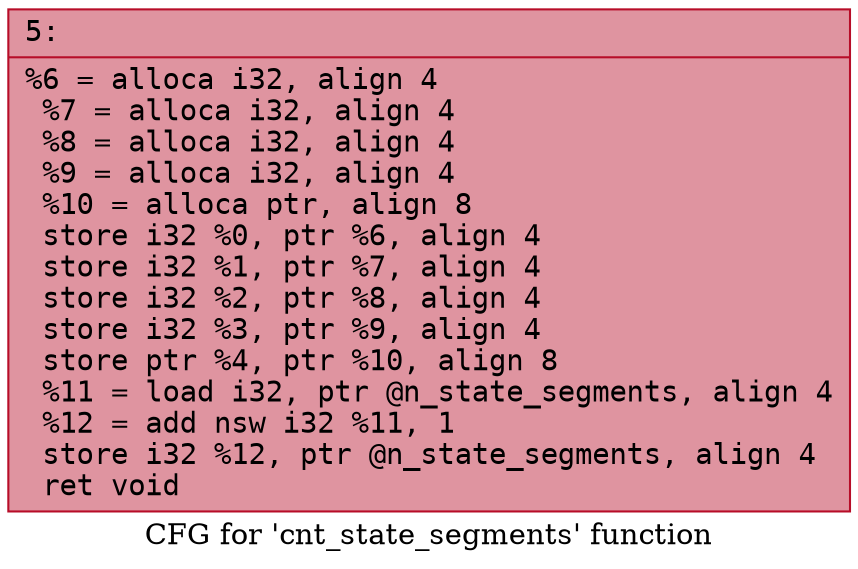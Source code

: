 digraph "CFG for 'cnt_state_segments' function" {
	label="CFG for 'cnt_state_segments' function";

	Node0x600000d3cff0 [shape=record,color="#b70d28ff", style=filled, fillcolor="#b70d2870" fontname="Courier",label="{5:\l|  %6 = alloca i32, align 4\l  %7 = alloca i32, align 4\l  %8 = alloca i32, align 4\l  %9 = alloca i32, align 4\l  %10 = alloca ptr, align 8\l  store i32 %0, ptr %6, align 4\l  store i32 %1, ptr %7, align 4\l  store i32 %2, ptr %8, align 4\l  store i32 %3, ptr %9, align 4\l  store ptr %4, ptr %10, align 8\l  %11 = load i32, ptr @n_state_segments, align 4\l  %12 = add nsw i32 %11, 1\l  store i32 %12, ptr @n_state_segments, align 4\l  ret void\l}"];
}
